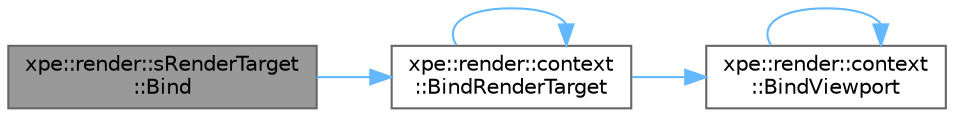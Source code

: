 digraph "xpe::render::sRenderTarget::Bind"
{
 // LATEX_PDF_SIZE
  bgcolor="transparent";
  edge [fontname=Helvetica,fontsize=10,labelfontname=Helvetica,labelfontsize=10];
  node [fontname=Helvetica,fontsize=10,shape=box,height=0.2,width=0.4];
  rankdir="LR";
  Node1 [id="Node000001",label="xpe::render::sRenderTarget\l::Bind",height=0.2,width=0.4,color="gray40", fillcolor="grey60", style="filled", fontcolor="black",tooltip=" "];
  Node1 -> Node2 [id="edge1_Node000001_Node000002",color="steelblue1",style="solid",tooltip=" "];
  Node2 [id="Node000002",label="xpe::render::context\l::BindRenderTarget",height=0.2,width=0.4,color="grey40", fillcolor="white", style="filled",URL="$namespacexpe_1_1render_1_1context.html#a1b599623aad5a454a34697cec5c79143",tooltip=" "];
  Node2 -> Node2 [id="edge2_Node000002_Node000002",color="steelblue1",style="solid",tooltip=" "];
  Node2 -> Node3 [id="edge3_Node000002_Node000003",color="steelblue1",style="solid",tooltip=" "];
  Node3 [id="Node000003",label="xpe::render::context\l::BindViewport",height=0.2,width=0.4,color="grey40", fillcolor="white", style="filled",URL="$namespacexpe_1_1render_1_1context.html#ac1f962f18310ff6fb469319eca866c5f",tooltip=" "];
  Node3 -> Node3 [id="edge4_Node000003_Node000003",color="steelblue1",style="solid",tooltip=" "];
}
